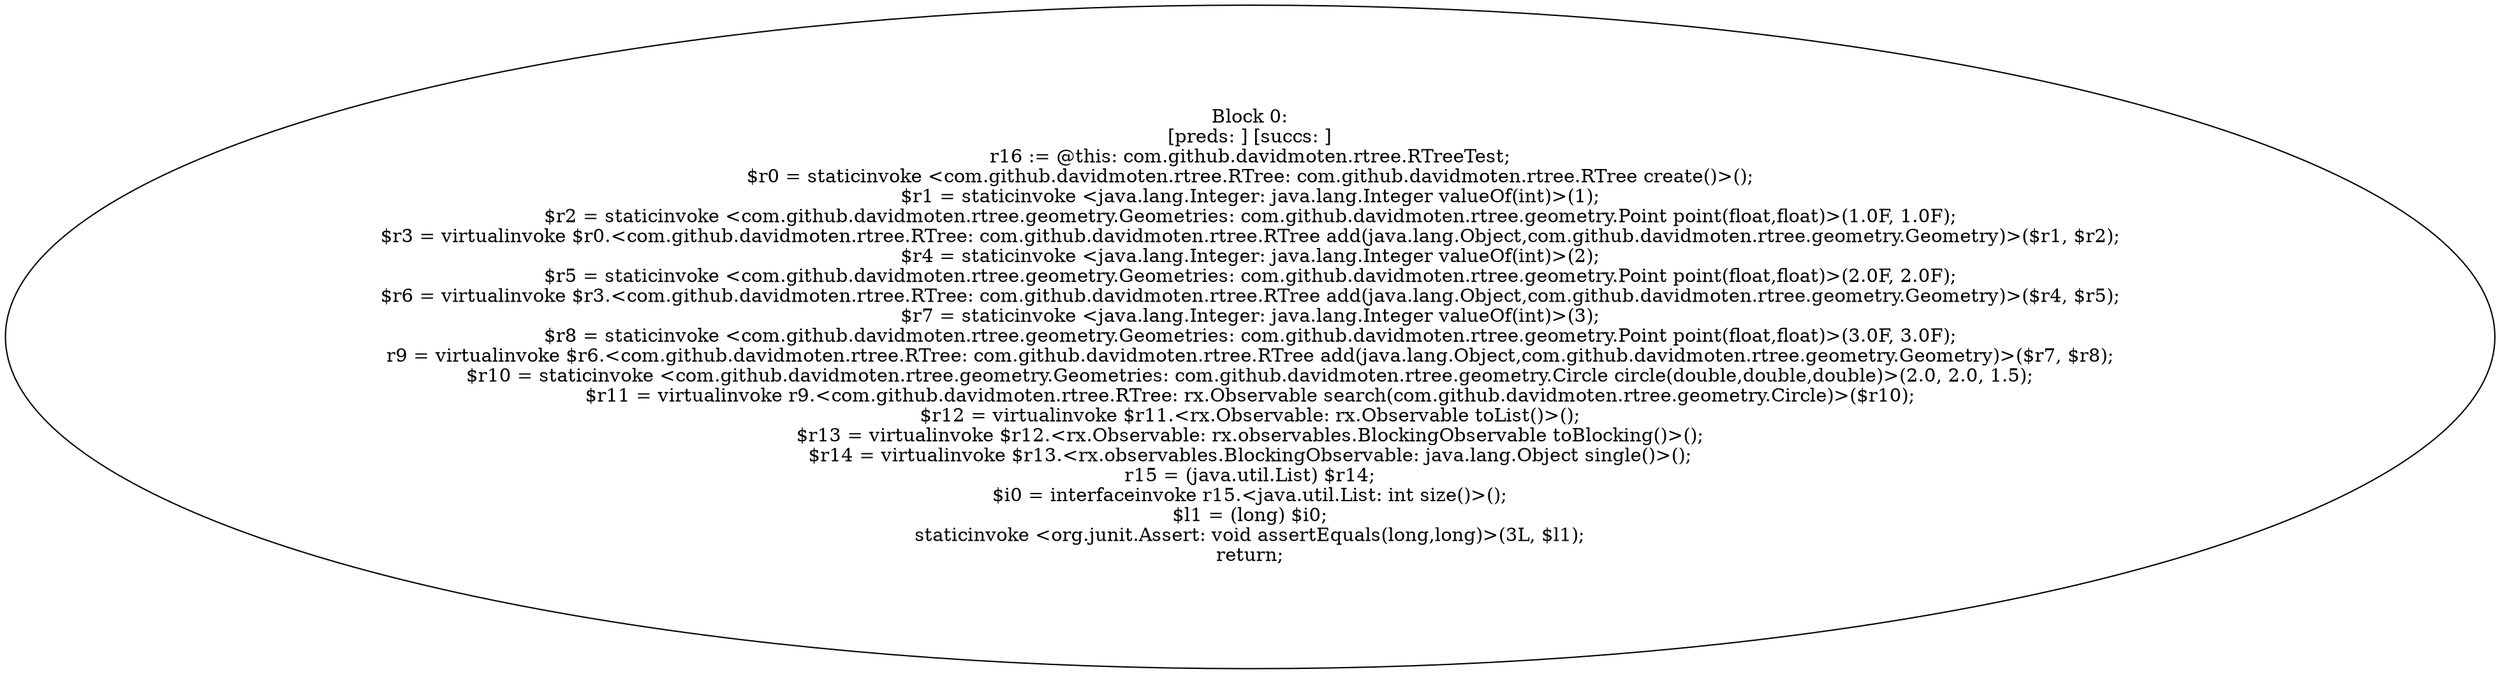 digraph "unitGraph" {
    "Block 0:
[preds: ] [succs: ]
r16 := @this: com.github.davidmoten.rtree.RTreeTest;
$r0 = staticinvoke <com.github.davidmoten.rtree.RTree: com.github.davidmoten.rtree.RTree create()>();
$r1 = staticinvoke <java.lang.Integer: java.lang.Integer valueOf(int)>(1);
$r2 = staticinvoke <com.github.davidmoten.rtree.geometry.Geometries: com.github.davidmoten.rtree.geometry.Point point(float,float)>(1.0F, 1.0F);
$r3 = virtualinvoke $r0.<com.github.davidmoten.rtree.RTree: com.github.davidmoten.rtree.RTree add(java.lang.Object,com.github.davidmoten.rtree.geometry.Geometry)>($r1, $r2);
$r4 = staticinvoke <java.lang.Integer: java.lang.Integer valueOf(int)>(2);
$r5 = staticinvoke <com.github.davidmoten.rtree.geometry.Geometries: com.github.davidmoten.rtree.geometry.Point point(float,float)>(2.0F, 2.0F);
$r6 = virtualinvoke $r3.<com.github.davidmoten.rtree.RTree: com.github.davidmoten.rtree.RTree add(java.lang.Object,com.github.davidmoten.rtree.geometry.Geometry)>($r4, $r5);
$r7 = staticinvoke <java.lang.Integer: java.lang.Integer valueOf(int)>(3);
$r8 = staticinvoke <com.github.davidmoten.rtree.geometry.Geometries: com.github.davidmoten.rtree.geometry.Point point(float,float)>(3.0F, 3.0F);
r9 = virtualinvoke $r6.<com.github.davidmoten.rtree.RTree: com.github.davidmoten.rtree.RTree add(java.lang.Object,com.github.davidmoten.rtree.geometry.Geometry)>($r7, $r8);
$r10 = staticinvoke <com.github.davidmoten.rtree.geometry.Geometries: com.github.davidmoten.rtree.geometry.Circle circle(double,double,double)>(2.0, 2.0, 1.5);
$r11 = virtualinvoke r9.<com.github.davidmoten.rtree.RTree: rx.Observable search(com.github.davidmoten.rtree.geometry.Circle)>($r10);
$r12 = virtualinvoke $r11.<rx.Observable: rx.Observable toList()>();
$r13 = virtualinvoke $r12.<rx.Observable: rx.observables.BlockingObservable toBlocking()>();
$r14 = virtualinvoke $r13.<rx.observables.BlockingObservable: java.lang.Object single()>();
r15 = (java.util.List) $r14;
$i0 = interfaceinvoke r15.<java.util.List: int size()>();
$l1 = (long) $i0;
staticinvoke <org.junit.Assert: void assertEquals(long,long)>(3L, $l1);
return;
"
}
